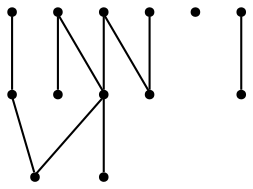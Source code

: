 graph {
  node [shape=point,comment="{\"directed\":false,\"doi\":\"10.1007/978-3-030-35802-0_25\",\"figure\":\"1 (3)\"}"]

  v0 [pos="1218.5441806665372,421.8568096281751"]
  v1 [pos="1213.0432738283268,486.3662104397512"]
  v2 [pos="1195.0403753633673,230.82860686130653"]
  v3 [pos="1109.5267984200623,218.3267684547211"]
  v4 [pos="1079.5219676451295,293.8381064330062"]
  v5 [pos="1127.5296968850218,367.8487761455268"]
  v6 [pos="1120.5284849196473,510.3697848507112"]
  v7 [pos="1015.0116768616508,352.8466717978458"]
  v8 [pos="963.5034688159067,515.3705710834561"]
  v9 [pos="1005.0101089956183,261.3331230954413"]
  v10 [pos="905.9942946151757,398.8533455678808"]
  v11 [pos="941.499968639901,312.3405830982212"]
  v12 [pos="911.495201453386,485.8661572515321"]

  v0 -- v4 [id="-1",pos="1218.5441806665372,421.8568096281751 1149.0332967152954,357.84322945263835 1149.0332967152954,357.84322945263835 1149.0332967152954,357.84322945263835 1079.5219676451295,293.8381064330062 1079.5219676451295,293.8381064330062 1079.5219676451295,293.8381064330062"]
  v10 -- v12 [id="-4",pos="905.9942946151757,398.8533455678808 908.7450023879517,442.35565199414464 908.7450023879517,442.35565199414464 908.7450023879517,442.35565199414464 911.495201453386,485.8661572515321 911.495201453386,485.8661572515321 911.495201453386,485.8661572515321"]
  v0 -- v2 [id="-10",pos="1218.5441806665372,421.8568096281751 1206.7924369859966,326.3427718323792 1206.7924369859966,326.3427718323792 1206.7924369859966,326.3427718323792 1195.0403753633673,230.82860686130653 1195.0403753633673,230.82860686130653 1195.0403753633673,230.82860686130653"]
  v11 -- v9 [id="-13",pos="941.499968639901,312.3405830982212 973.2551342003862,286.83694847828883 973.2551342003862,286.83694847828883 973.2551342003862,286.83694847828883 1005.0101089956183,261.3331230954413 1005.0101089956183,261.3331230954413 1005.0101089956183,261.3331230954413"]
  v8 -- v6 [id="-17",pos="963.5034688159067,515.3705710834561 1042.0159609706725,512.8702097609028 1042.0159609706725,512.8702097609028 1042.0159609706725,512.8702097609028 1120.5284849196473,510.3697848507112 1120.5284849196473,510.3697848507112 1120.5284849196473,510.3697848507112"]
  v9 -- v3 [id="-24",pos="1005.0101089956183,261.3331230954413 1057.2685331933624,239.83007295035793 1057.2685331933624,239.83007295035793 1057.2685331933624,239.83007295035793 1109.5267984200623,218.3267684547211 1109.5267984200623,218.3267684547211 1109.5267984200623,218.3267684547211"]
  v7 -- v4 [id="-32",pos="1015.0116768616508,352.8466717978458 1043.1411580218369,356.5972296785852 1043.1411580218369,356.5972296785852 1043.1411580218369,356.5972296785852 1079.5219676451295,293.8381064330062 1079.5219676451295,293.8381064330062 1079.5219676451295,293.8381064330062"]
  v7 -- v6 [id="-34",pos="1015.0116768616508,352.8466717978458 1067.7703511414243,431.6040633339646 1067.7703511414243,431.6040633339646 1067.7703511414243,431.6040633339646 1120.5284849196473,510.3697848507112 1120.5284849196473,510.3697848507112 1120.5284849196473,510.3697848507112"]
  v4 -- v3 [id="-37",pos="1079.5219676451295,293.8381064330062 1094.5245420036401,256.0824374438636 1094.5245420036401,256.0824374438636 1094.5245420036401,256.0824374438636 1109.5267984200623,218.3267684547211 1109.5267984200623,218.3267684547211 1109.5267984200623,218.3267684547211"]
  v4 -- v5 [id="-40",pos="1079.5219676451295,293.8381064330062 1103.525736882449,330.84344128926654 1103.525736882449,330.84344128926654 1103.525736882449,330.84344128926654 1127.5296968850218,367.8487761455268 1127.5296968850218,367.8487761455268 1127.5296968850218,367.8487761455268"]
}
